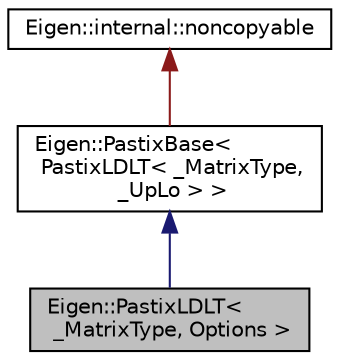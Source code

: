 digraph "Eigen::PastixLDLT&lt; _MatrixType, Options &gt;"
{
  edge [fontname="Helvetica",fontsize="10",labelfontname="Helvetica",labelfontsize="10"];
  node [fontname="Helvetica",fontsize="10",shape=record];
  Node1 [label="Eigen::PastixLDLT\<\l _MatrixType, Options \>",height=0.2,width=0.4,color="black", fillcolor="grey75", style="filled" fontcolor="black"];
  Node2 -> Node1 [dir="back",color="midnightblue",fontsize="10",style="solid",fontname="Helvetica"];
  Node2 [label="Eigen::PastixBase\<\l PastixLDLT\< _MatrixType,\l _UpLo \> \>",height=0.2,width=0.4,color="black", fillcolor="white", style="filled",URL="$classEigen_1_1PastixBase.html"];
  Node3 -> Node2 [dir="back",color="firebrick4",fontsize="10",style="solid",fontname="Helvetica"];
  Node3 [label="Eigen::internal::noncopyable",height=0.2,width=0.4,color="black", fillcolor="white", style="filled",URL="$classEigen_1_1internal_1_1noncopyable.html"];
}
